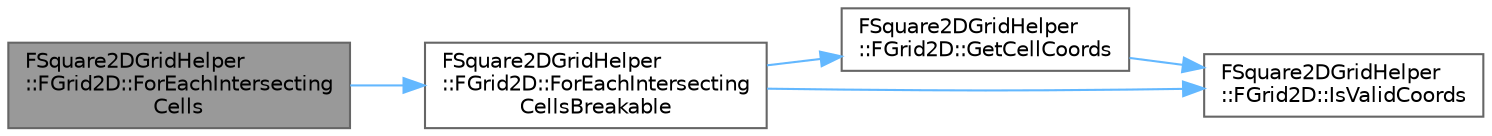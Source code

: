 digraph "FSquare2DGridHelper::FGrid2D::ForEachIntersectingCells"
{
 // INTERACTIVE_SVG=YES
 // LATEX_PDF_SIZE
  bgcolor="transparent";
  edge [fontname=Helvetica,fontsize=10,labelfontname=Helvetica,labelfontsize=10];
  node [fontname=Helvetica,fontsize=10,shape=box,height=0.2,width=0.4];
  rankdir="LR";
  Node1 [id="Node000001",label="FSquare2DGridHelper\l::FGrid2D::ForEachIntersecting\lCells",height=0.2,width=0.4,color="gray40", fillcolor="grey60", style="filled", fontcolor="black",tooltip=" "];
  Node1 -> Node2 [id="edge1_Node000001_Node000002",color="steelblue1",style="solid",tooltip=" "];
  Node2 [id="Node000002",label="FSquare2DGridHelper\l::FGrid2D::ForEachIntersecting\lCellsBreakable",height=0.2,width=0.4,color="grey40", fillcolor="white", style="filled",URL="$de/d59/structFSquare2DGridHelper_1_1FGrid2D.html#a38b4a4124ab11d88da3aa4edb12f5135",tooltip="Runs a function on all intersecting cells for the provided box."];
  Node2 -> Node3 [id="edge2_Node000002_Node000003",color="steelblue1",style="solid",tooltip=" "];
  Node3 [id="Node000003",label="FSquare2DGridHelper\l::FGrid2D::GetCellCoords",height=0.2,width=0.4,color="grey40", fillcolor="white", style="filled",URL="$de/d59/structFSquare2DGridHelper_1_1FGrid2D.html#a7aeb501a259b02b578ec4efe7f04cda6",tooltip="Returns the cell coordinates of the provided position."];
  Node3 -> Node4 [id="edge3_Node000003_Node000004",color="steelblue1",style="solid",tooltip=" "];
  Node4 [id="Node000004",label="FSquare2DGridHelper\l::FGrid2D::IsValidCoords",height=0.2,width=0.4,color="grey40", fillcolor="white", style="filled",URL="$de/d59/structFSquare2DGridHelper_1_1FGrid2D.html#ae1814a4e9c0bc2d02fdc0c30d7eda172",tooltip="Validate that the coordinates fit the grid size."];
  Node2 -> Node4 [id="edge4_Node000002_Node000004",color="steelblue1",style="solid",tooltip=" "];
}
